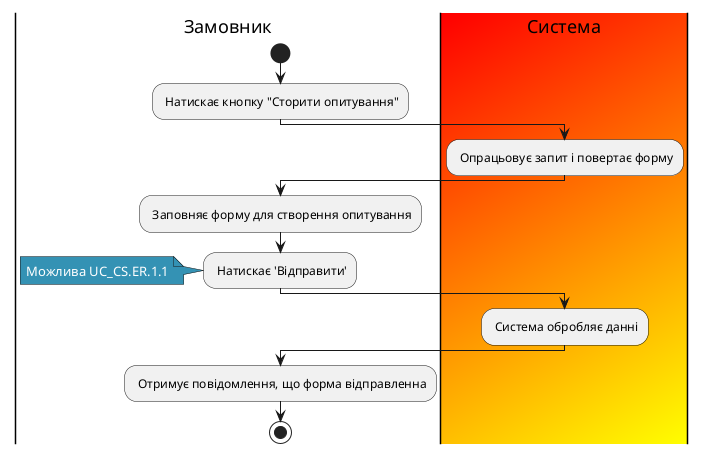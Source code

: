 @startuml
skinparam ArchimateBackgroundColor #ffffff
skinparam	shadowing false
skinparam Note {
	BackgroundColor #3492B4
	FontColor #ffffff
}

|Замовник|
start
: Натискає кнопку "Сторити опитування";

|#Red/Yellow|Система| 
: Опрацьовує запит і повертає форму; 

|Замовник|
: Заповняє форму для створення опитування;
: Натискає 'Відправити';
note left
	Можлива UC_CS.ER.1.1
end note

|Система|

: Система обробляє данні;


|Замовник|

: Отримує повідомлення, що форма відправленна;


stop;


@enduml

